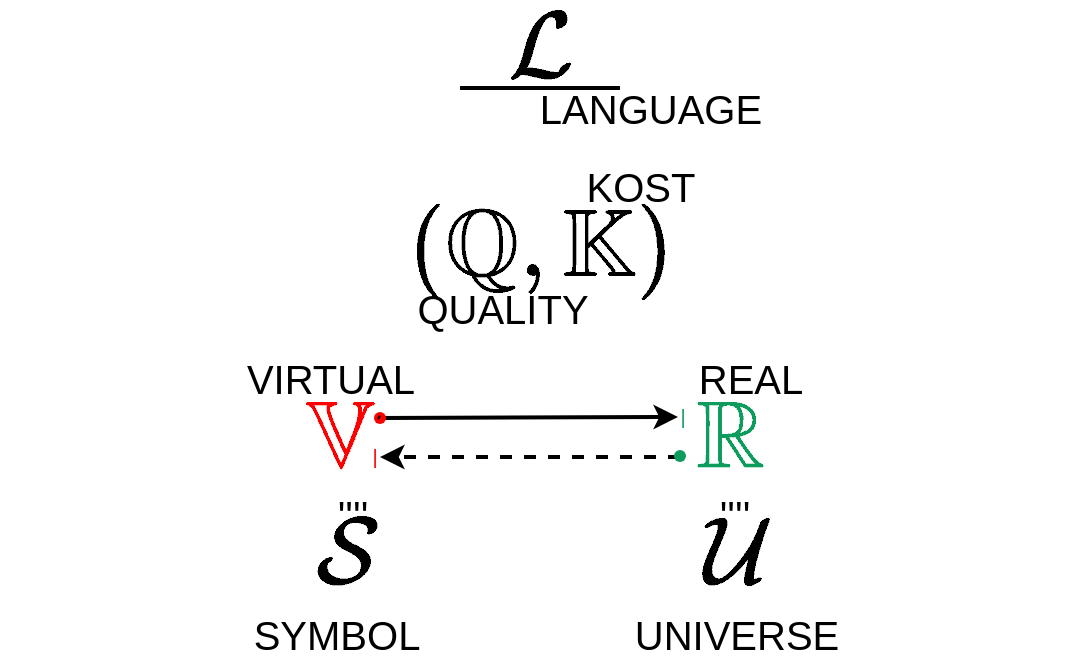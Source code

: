 <mxfile version="17.5.0" type="github">
  <diagram id="23lGutZPLY1jcIs7pQBW" name="Page-1">
    <mxGraphModel dx="1332" dy="739" grid="1" gridSize="10" guides="1" tooltips="1" connect="1" arrows="1" fold="1" page="1" pageScale="1" pageWidth="850" pageHeight="1100" math="1" shadow="0">
      <root>
        <mxCell id="0" />
        <mxCell id="1" parent="0" />
        <mxCell id="mOi0ZYPESidnNnmCrNW_-1" value="&lt;font style=&quot;font-size: 40px&quot;&gt;$$\mathcal{L}$$&lt;/font&gt;" style="text;html=1;align=center;verticalAlign=middle;resizable=0;points=[];autosize=1;strokeColor=none;fillColor=none;" vertex="1" parent="1">
          <mxGeometry x="30" y="55" width="300" height="30" as="geometry" />
        </mxCell>
        <mxCell id="mOi0ZYPESidnNnmCrNW_-2" value="&lt;font style=&quot;font-size: 40px&quot;&gt;$$\mathcal{S}$$&lt;/font&gt;" style="text;html=1;align=center;verticalAlign=middle;resizable=0;points=[];autosize=1;strokeColor=none;fillColor=none;" vertex="1" parent="1">
          <mxGeometry x="-72.5" y="308" width="310" height="30" as="geometry" />
        </mxCell>
        <mxCell id="mOi0ZYPESidnNnmCrNW_-3" value="&lt;font style=&quot;font-size: 40px&quot;&gt;$$\mathcal{U}$$&lt;/font&gt;" style="text;html=1;align=center;verticalAlign=middle;resizable=0;points=[];autosize=1;strokeColor=none;fillColor=none;" vertex="1" parent="1">
          <mxGeometry x="122.5" y="308" width="310" height="30" as="geometry" />
        </mxCell>
        <mxCell id="mOi0ZYPESidnNnmCrNW_-7" value="" style="endArrow=none;html=1;rounded=0;fontSize=40;strokeWidth=2;" edge="1" parent="1">
          <mxGeometry width="50" height="50" relative="1" as="geometry">
            <mxPoint x="140" y="90" as="sourcePoint" />
            <mxPoint x="220" y="90" as="targetPoint" />
          </mxGeometry>
        </mxCell>
        <mxCell id="mOi0ZYPESidnNnmCrNW_-9" value="LANGUAGE" style="text;html=1;align=center;verticalAlign=middle;resizable=0;points=[];autosize=1;strokeColor=none;fillColor=none;fontSize=20;" vertex="1" parent="1">
          <mxGeometry x="170" y="85" width="130" height="30" as="geometry" />
        </mxCell>
        <mxCell id="mOi0ZYPESidnNnmCrNW_-10" value="&lt;font style=&quot;font-size: 40px&quot;&gt;$$(\mathbb{Q},\mathbb{K})$$&lt;/font&gt;" style="text;html=1;align=center;verticalAlign=middle;resizable=0;points=[];autosize=1;strokeColor=none;fillColor=none;fontSize=20;" vertex="1" parent="1">
          <mxGeometry x="-90" y="150" width="540" height="40" as="geometry" />
        </mxCell>
        <mxCell id="mOi0ZYPESidnNnmCrNW_-11" value="KOST" style="text;html=1;align=center;verticalAlign=middle;resizable=0;points=[];autosize=1;strokeColor=none;fillColor=none;fontSize=20;" vertex="1" parent="1">
          <mxGeometry x="195" y="124" width="70" height="30" as="geometry" />
        </mxCell>
        <mxCell id="mOi0ZYPESidnNnmCrNW_-12" value="QUALITY" style="text;html=1;align=center;verticalAlign=middle;resizable=0;points=[];autosize=1;strokeColor=none;fillColor=none;fontSize=20;" vertex="1" parent="1">
          <mxGeometry x="111" y="185" width="100" height="30" as="geometry" />
        </mxCell>
        <mxCell id="mOi0ZYPESidnNnmCrNW_-13" value="&lt;font color=&quot;#ff0000&quot;&gt;$$\mathbb{V}$$&lt;/font&gt;" style="text;html=1;align=center;verticalAlign=middle;resizable=0;points=[];autosize=1;strokeColor=none;fillColor=none;fontSize=40;" vertex="1" parent="1">
          <mxGeometry x="-70" y="240" width="300" height="50" as="geometry" />
        </mxCell>
        <mxCell id="mOi0ZYPESidnNnmCrNW_-14" value="&lt;font color=&quot;#0e9c5e&quot;&gt;$$\mathbb{R}$$&lt;/font&gt;" style="text;html=1;align=center;verticalAlign=middle;resizable=0;points=[];autosize=1;strokeColor=none;fillColor=none;fontSize=40;" vertex="1" parent="1">
          <mxGeometry x="125" y="240" width="300" height="50" as="geometry" />
        </mxCell>
        <mxCell id="mOi0ZYPESidnNnmCrNW_-16" value="VIRTUAL" style="text;html=1;align=center;verticalAlign=middle;resizable=0;points=[];autosize=1;strokeColor=none;fillColor=none;fontSize=20;" vertex="1" parent="1">
          <mxGeometry x="25" y="220" width="100" height="30" as="geometry" />
        </mxCell>
        <mxCell id="mOi0ZYPESidnNnmCrNW_-17" value="REAL" style="text;html=1;align=center;verticalAlign=middle;resizable=0;points=[];autosize=1;strokeColor=none;fillColor=none;fontSize=20;" vertex="1" parent="1">
          <mxGeometry x="250" y="220" width="70" height="30" as="geometry" />
        </mxCell>
        <mxCell id="mOi0ZYPESidnNnmCrNW_-18" value="" style="endArrow=classic;html=1;rounded=0;fontSize=40;fontColor=#FF0000;strokeWidth=2;startArrow=none;" edge="1" parent="1" source="mOi0ZYPESidnNnmCrNW_-22">
          <mxGeometry width="50" height="50" relative="1" as="geometry">
            <mxPoint x="99" y="254.5" as="sourcePoint" />
            <mxPoint x="249" y="254.5" as="targetPoint" />
          </mxGeometry>
        </mxCell>
        <mxCell id="mOi0ZYPESidnNnmCrNW_-20" value="" style="endArrow=classic;html=1;rounded=0;fontSize=40;fontColor=#FF0000;strokeWidth=2;dashed=1;" edge="1" parent="1">
          <mxGeometry width="50" height="50" relative="1" as="geometry">
            <mxPoint x="250" y="274.5" as="sourcePoint" />
            <mxPoint x="100" y="274.5" as="targetPoint" />
          </mxGeometry>
        </mxCell>
        <mxCell id="mOi0ZYPESidnNnmCrNW_-21" value="" style="shape=waypoint;sketch=0;fillStyle=solid;size=6;pointerEvents=1;points=[];fillColor=none;resizable=0;rotatable=0;perimeter=centerPerimeter;snapToPoint=1;fontSize=40;fontColor=#FF0000;strokeColor=#0E9C5E;" vertex="1" parent="1">
          <mxGeometry x="230" y="254" width="40" height="40" as="geometry" />
        </mxCell>
        <mxCell id="mOi0ZYPESidnNnmCrNW_-22" value="" style="shape=waypoint;sketch=0;fillStyle=solid;size=6;pointerEvents=1;points=[];fillColor=none;resizable=0;rotatable=0;perimeter=centerPerimeter;snapToPoint=1;fontSize=40;fontColor=#FF0000;strokeColor=#FF0000;" vertex="1" parent="1">
          <mxGeometry x="80" y="235" width="40" height="40" as="geometry" />
        </mxCell>
        <mxCell id="mOi0ZYPESidnNnmCrNW_-23" value="" style="endArrow=none;html=1;rounded=0;fontSize=40;fontColor=#FF0000;strokeWidth=2;" edge="1" parent="1" target="mOi0ZYPESidnNnmCrNW_-22">
          <mxGeometry width="50" height="50" relative="1" as="geometry">
            <mxPoint x="99" y="254.5" as="sourcePoint" />
            <mxPoint x="249" y="254.5" as="targetPoint" />
          </mxGeometry>
        </mxCell>
        <mxCell id="mOi0ZYPESidnNnmCrNW_-24" value="&lt;font style=&quot;font-size: 10px&quot;&gt;|&lt;/font&gt;" style="text;html=1;align=center;verticalAlign=middle;resizable=0;points=[];autosize=1;strokeColor=none;fillColor=none;fontSize=40;fontColor=#FF0000;strokeWidth=2;" vertex="1" parent="1">
          <mxGeometry x="87" y="233" width="20" height="60" as="geometry" />
        </mxCell>
        <mxCell id="mOi0ZYPESidnNnmCrNW_-25" value="&lt;font style=&quot;font-size: 10px&quot; color=&quot;#0e9c5e&quot;&gt;|&lt;/font&gt;" style="text;html=1;align=center;verticalAlign=middle;resizable=0;points=[];autosize=1;strokeColor=none;fillColor=none;fontSize=40;fontColor=#FF0000;strokeWidth=2;" vertex="1" parent="1">
          <mxGeometry x="241" y="213" width="20" height="60" as="geometry" />
        </mxCell>
        <mxCell id="mOi0ZYPESidnNnmCrNW_-27" value="&lt;font style=&quot;font-size: 20px&quot; color=&quot;#000000&quot;&gt;&#39;&#39;&#39;&#39;&lt;/font&gt;" style="text;html=1;align=center;verticalAlign=middle;resizable=0;points=[];autosize=1;strokeColor=none;fillColor=none;fontSize=10;fontColor=#0E9C5E;" vertex="1" parent="1">
          <mxGeometry x="70.5" y="293" width="30" height="20" as="geometry" />
        </mxCell>
        <mxCell id="mOi0ZYPESidnNnmCrNW_-28" value="&lt;font style=&quot;font-size: 20px&quot; color=&quot;#000000&quot;&gt;&#39;&#39;&#39;&#39;&lt;/font&gt;" style="text;html=1;align=center;verticalAlign=middle;resizable=0;points=[];autosize=1;strokeColor=none;fillColor=none;fontSize=10;fontColor=#0E9C5E;" vertex="1" parent="1">
          <mxGeometry x="261.5" y="293" width="30" height="20" as="geometry" />
        </mxCell>
        <mxCell id="mOi0ZYPESidnNnmCrNW_-29" value="SYMBOL" style="text;html=1;align=center;verticalAlign=middle;resizable=0;points=[];autosize=1;strokeColor=none;fillColor=none;fontSize=20;" vertex="1" parent="1">
          <mxGeometry x="27.5" y="348" width="100" height="30" as="geometry" />
        </mxCell>
        <mxCell id="mOi0ZYPESidnNnmCrNW_-30" value="UNIVERSE" style="text;html=1;align=center;verticalAlign=middle;resizable=0;points=[];autosize=1;strokeColor=none;fillColor=none;fontSize=20;" vertex="1" parent="1">
          <mxGeometry x="217.5" y="348" width="120" height="30" as="geometry" />
        </mxCell>
      </root>
    </mxGraphModel>
  </diagram>
</mxfile>

